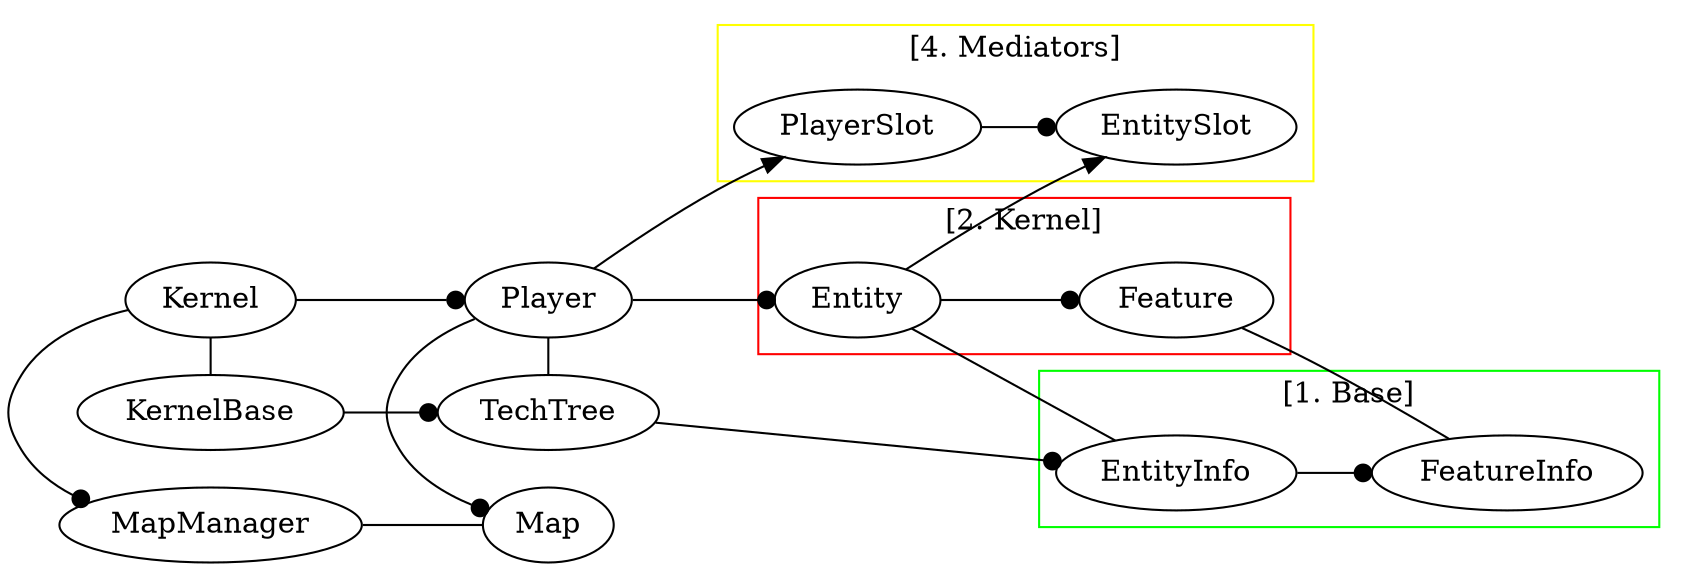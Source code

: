 digraph G 
{
	rankdir = LR;

	subgraph cluster2
	{
		label = "[3. Maps]"
		color = blue;		
		MapManager -> Map [arrowhead = none]
	}

	subgraph cluster3
	{
		label = "[4. Mediators]"
		color = yellow;		
		PlayerSlot -> EntitySlot [arrowhead = dot]
	}

	subgraph cluster0
	{
		label = "[2. Kernel]"
		color = red;
		Kernel -> Player [arrowhead = dot]
		Player -> Entity [arrowhead = dot]
		Entity -> Feature [arrowhead = dot]
	}
	
	subgraph cluster1
	{
		label = "[1. Base]"
		color = green;		
		KernelBase -> TechTree [arrowhead = dot]
		TechTree -> EntityInfo [arrowhead = dot]
		EntityInfo -> FeatureInfo [arrowhead = dot]
	}
	
	Kernel -> MapManager [arrowhead = dot]
	Kernel -> KernelBase [arrowhead = none]
	
	Player -> PlayerSlot
	Player -> TechTree [arrowhead = none]
	Player -> Map [arrowhead = dot]
	
	Entity -> EntitySlot
	Entity -> EntityInfo [arrowhead = none]

	Feature -> FeatureInfo [arrowhead = none]
	
	{rank = same; Kernel; KernelBase; MapManager;}
	{rank = same; Player; Map; TechTree}
}
